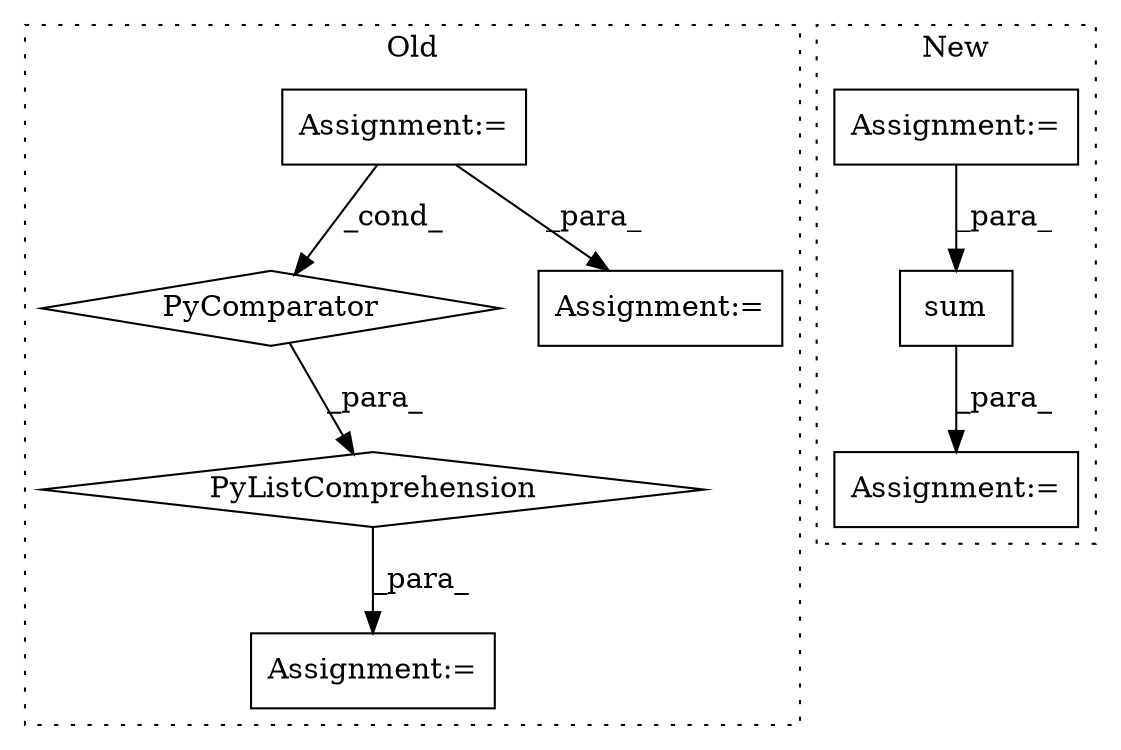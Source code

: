 digraph G {
subgraph cluster0 {
1 [label="PyListComprehension" a="109" s="705" l="139" shape="diamond"];
3 [label="PyComparator" a="113" s="804" l="32" shape="diamond"];
4 [label="Assignment:=" a="7" s="631" l="1" shape="box"];
5 [label="Assignment:=" a="7" s="682" l="1" shape="box"];
8 [label="Assignment:=" a="7" s="974" l="32" shape="box"];
label = "Old";
style="dotted";
}
subgraph cluster1 {
2 [label="sum" a="32" s="680,697" l="4,1" shape="box"];
6 [label="Assignment:=" a="7" s="679" l="1" shape="box"];
7 [label="Assignment:=" a="7" s="572" l="37" shape="box"];
label = "New";
style="dotted";
}
1 -> 5 [label="_para_"];
2 -> 6 [label="_para_"];
3 -> 1 [label="_para_"];
4 -> 3 [label="_cond_"];
4 -> 8 [label="_para_"];
7 -> 2 [label="_para_"];
}